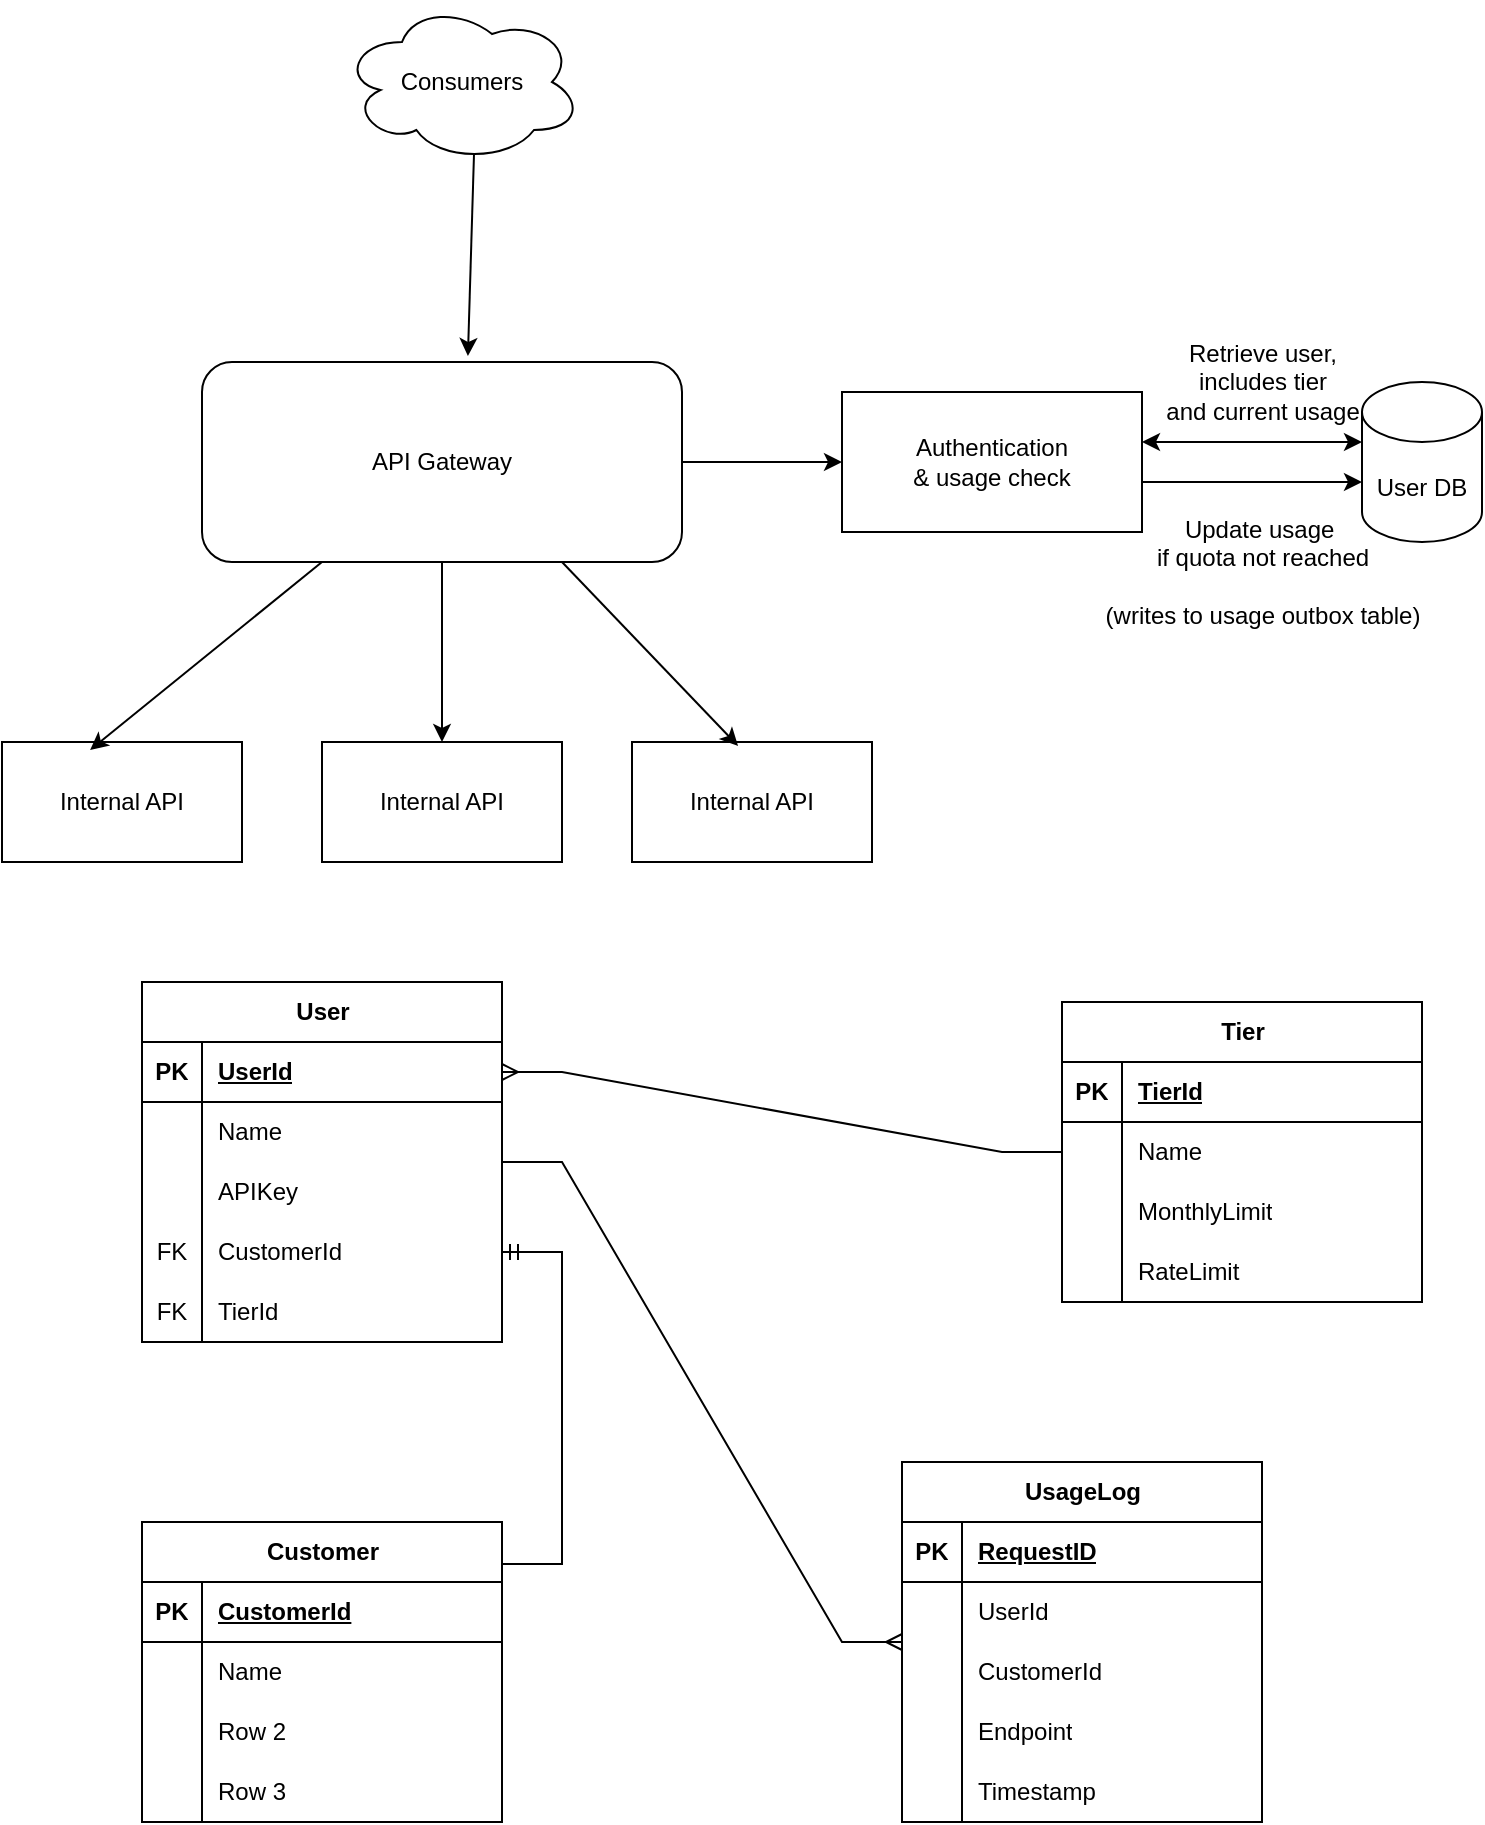 <mxfile version="28.0.7">
  <diagram name="Page-1" id="l0BR71kD3Q2LIyX1PRzV">
    <mxGraphModel dx="872" dy="475" grid="1" gridSize="10" guides="1" tooltips="1" connect="1" arrows="1" fold="1" page="1" pageScale="1" pageWidth="850" pageHeight="1100" math="0" shadow="0">
      <root>
        <mxCell id="0" />
        <mxCell id="1" parent="0" />
        <mxCell id="KiE0a4nYip6xWucb8egt-2" value="API Gateway" style="rounded=1;whiteSpace=wrap;html=1;" vertex="1" parent="1">
          <mxGeometry x="150" y="220" width="240" height="100" as="geometry" />
        </mxCell>
        <mxCell id="KiE0a4nYip6xWucb8egt-3" value="User DB" style="shape=cylinder3;whiteSpace=wrap;html=1;boundedLbl=1;backgroundOutline=1;size=15;" vertex="1" parent="1">
          <mxGeometry x="730" y="230" width="60" height="80" as="geometry" />
        </mxCell>
        <mxCell id="KiE0a4nYip6xWucb8egt-4" value="Consumers" style="ellipse;shape=cloud;whiteSpace=wrap;html=1;" vertex="1" parent="1">
          <mxGeometry x="220" y="40" width="120" height="80" as="geometry" />
        </mxCell>
        <mxCell id="KiE0a4nYip6xWucb8egt-5" value="&lt;div&gt;Authentication&lt;/div&gt;&lt;div&gt;&amp;amp; usage check&lt;/div&gt;" style="rounded=0;whiteSpace=wrap;html=1;" vertex="1" parent="1">
          <mxGeometry x="470" y="235" width="150" height="70" as="geometry" />
        </mxCell>
        <mxCell id="KiE0a4nYip6xWucb8egt-7" value="" style="endArrow=classic;html=1;rounded=0;exitX=1;exitY=0.5;exitDx=0;exitDy=0;" edge="1" parent="1" source="KiE0a4nYip6xWucb8egt-2">
          <mxGeometry width="50" height="50" relative="1" as="geometry">
            <mxPoint x="420" y="320" as="sourcePoint" />
            <mxPoint x="470" y="270" as="targetPoint" />
          </mxGeometry>
        </mxCell>
        <mxCell id="KiE0a4nYip6xWucb8egt-8" value="" style="endArrow=classic;startArrow=classic;html=1;rounded=0;exitX=1;exitY=0.5;exitDx=0;exitDy=0;entryX=0;entryY=0.5;entryDx=0;entryDy=0;entryPerimeter=0;" edge="1" parent="1">
          <mxGeometry width="50" height="50" relative="1" as="geometry">
            <mxPoint x="620" y="260" as="sourcePoint" />
            <mxPoint x="730" y="260" as="targetPoint" />
            <Array as="points">
              <mxPoint x="680" y="260" />
            </Array>
          </mxGeometry>
        </mxCell>
        <mxCell id="KiE0a4nYip6xWucb8egt-9" value="&lt;div&gt;Retrieve user,&lt;/div&gt;&lt;div&gt;includes tier&lt;/div&gt;&lt;div&gt;and current usage&lt;/div&gt;" style="text;html=1;align=center;verticalAlign=middle;resizable=0;points=[];autosize=1;strokeColor=none;fillColor=none;" vertex="1" parent="1">
          <mxGeometry x="620" y="200" width="120" height="60" as="geometry" />
        </mxCell>
        <mxCell id="KiE0a4nYip6xWucb8egt-10" value="" style="endArrow=classic;html=1;rounded=0;exitX=1;exitY=0.643;exitDx=0;exitDy=0;exitPerimeter=0;" edge="1" parent="1" source="KiE0a4nYip6xWucb8egt-5">
          <mxGeometry width="50" height="50" relative="1" as="geometry">
            <mxPoint x="680" y="330" as="sourcePoint" />
            <mxPoint x="730" y="280" as="targetPoint" />
          </mxGeometry>
        </mxCell>
        <mxCell id="KiE0a4nYip6xWucb8egt-11" value="&lt;div&gt;Update usage&amp;nbsp;&lt;/div&gt;&lt;div&gt;if quota not reached&lt;/div&gt;&lt;div&gt;&lt;br&gt;&lt;/div&gt;&lt;div&gt;(writes to usage outbox table)&lt;/div&gt;" style="text;html=1;align=center;verticalAlign=middle;resizable=0;points=[];autosize=1;strokeColor=none;fillColor=none;" vertex="1" parent="1">
          <mxGeometry x="590" y="290" width="180" height="70" as="geometry" />
        </mxCell>
        <mxCell id="KiE0a4nYip6xWucb8egt-13" value="Internal API" style="rounded=0;whiteSpace=wrap;html=1;" vertex="1" parent="1">
          <mxGeometry x="50" y="410" width="120" height="60" as="geometry" />
        </mxCell>
        <mxCell id="KiE0a4nYip6xWucb8egt-14" value="Internal API" style="rounded=0;whiteSpace=wrap;html=1;" vertex="1" parent="1">
          <mxGeometry x="210" y="410" width="120" height="60" as="geometry" />
        </mxCell>
        <mxCell id="KiE0a4nYip6xWucb8egt-15" value="Internal API" style="rounded=0;whiteSpace=wrap;html=1;" vertex="1" parent="1">
          <mxGeometry x="365" y="410" width="120" height="60" as="geometry" />
        </mxCell>
        <mxCell id="KiE0a4nYip6xWucb8egt-16" value="" style="endArrow=classic;html=1;rounded=0;exitX=0.75;exitY=1;exitDx=0;exitDy=0;entryX=0.442;entryY=0.033;entryDx=0;entryDy=0;entryPerimeter=0;" edge="1" parent="1" source="KiE0a4nYip6xWucb8egt-2" target="KiE0a4nYip6xWucb8egt-15">
          <mxGeometry width="50" height="50" relative="1" as="geometry">
            <mxPoint x="490" y="440" as="sourcePoint" />
            <mxPoint x="540" y="390" as="targetPoint" />
          </mxGeometry>
        </mxCell>
        <mxCell id="KiE0a4nYip6xWucb8egt-17" value="" style="endArrow=classic;html=1;rounded=0;exitX=0.5;exitY=1;exitDx=0;exitDy=0;entryX=0.5;entryY=0;entryDx=0;entryDy=0;" edge="1" parent="1" source="KiE0a4nYip6xWucb8egt-2" target="KiE0a4nYip6xWucb8egt-14">
          <mxGeometry width="50" height="50" relative="1" as="geometry">
            <mxPoint x="490" y="440" as="sourcePoint" />
            <mxPoint x="540" y="390" as="targetPoint" />
          </mxGeometry>
        </mxCell>
        <mxCell id="KiE0a4nYip6xWucb8egt-18" value="" style="endArrow=classic;html=1;rounded=0;exitX=0.25;exitY=1;exitDx=0;exitDy=0;entryX=0.367;entryY=0.067;entryDx=0;entryDy=0;entryPerimeter=0;" edge="1" parent="1" source="KiE0a4nYip6xWucb8egt-2" target="KiE0a4nYip6xWucb8egt-13">
          <mxGeometry width="50" height="50" relative="1" as="geometry">
            <mxPoint x="490" y="440" as="sourcePoint" />
            <mxPoint x="540" y="390" as="targetPoint" />
          </mxGeometry>
        </mxCell>
        <mxCell id="KiE0a4nYip6xWucb8egt-19" value="" style="endArrow=classic;html=1;rounded=0;exitX=0.55;exitY=0.95;exitDx=0;exitDy=0;exitPerimeter=0;entryX=0.554;entryY=-0.03;entryDx=0;entryDy=0;entryPerimeter=0;" edge="1" parent="1" source="KiE0a4nYip6xWucb8egt-4" target="KiE0a4nYip6xWucb8egt-2">
          <mxGeometry width="50" height="50" relative="1" as="geometry">
            <mxPoint x="440" y="240" as="sourcePoint" />
            <mxPoint x="490" y="190" as="targetPoint" />
          </mxGeometry>
        </mxCell>
        <mxCell id="KiE0a4nYip6xWucb8egt-42" value="Tier" style="shape=table;startSize=30;container=1;collapsible=1;childLayout=tableLayout;fixedRows=1;rowLines=0;fontStyle=1;align=center;resizeLast=1;html=1;" vertex="1" parent="1">
          <mxGeometry x="580" y="540" width="180" height="150" as="geometry" />
        </mxCell>
        <mxCell id="KiE0a4nYip6xWucb8egt-43" value="" style="shape=tableRow;horizontal=0;startSize=0;swimlaneHead=0;swimlaneBody=0;fillColor=none;collapsible=0;dropTarget=0;points=[[0,0.5],[1,0.5]];portConstraint=eastwest;top=0;left=0;right=0;bottom=1;" vertex="1" parent="KiE0a4nYip6xWucb8egt-42">
          <mxGeometry y="30" width="180" height="30" as="geometry" />
        </mxCell>
        <mxCell id="KiE0a4nYip6xWucb8egt-44" value="PK" style="shape=partialRectangle;connectable=0;fillColor=none;top=0;left=0;bottom=0;right=0;fontStyle=1;overflow=hidden;whiteSpace=wrap;html=1;" vertex="1" parent="KiE0a4nYip6xWucb8egt-43">
          <mxGeometry width="30" height="30" as="geometry">
            <mxRectangle width="30" height="30" as="alternateBounds" />
          </mxGeometry>
        </mxCell>
        <mxCell id="KiE0a4nYip6xWucb8egt-45" value="TierId" style="shape=partialRectangle;connectable=0;fillColor=none;top=0;left=0;bottom=0;right=0;align=left;spacingLeft=6;fontStyle=5;overflow=hidden;whiteSpace=wrap;html=1;" vertex="1" parent="KiE0a4nYip6xWucb8egt-43">
          <mxGeometry x="30" width="150" height="30" as="geometry">
            <mxRectangle width="150" height="30" as="alternateBounds" />
          </mxGeometry>
        </mxCell>
        <mxCell id="KiE0a4nYip6xWucb8egt-46" value="" style="shape=tableRow;horizontal=0;startSize=0;swimlaneHead=0;swimlaneBody=0;fillColor=none;collapsible=0;dropTarget=0;points=[[0,0.5],[1,0.5]];portConstraint=eastwest;top=0;left=0;right=0;bottom=0;" vertex="1" parent="KiE0a4nYip6xWucb8egt-42">
          <mxGeometry y="60" width="180" height="30" as="geometry" />
        </mxCell>
        <mxCell id="KiE0a4nYip6xWucb8egt-47" value="" style="shape=partialRectangle;connectable=0;fillColor=none;top=0;left=0;bottom=0;right=0;editable=1;overflow=hidden;whiteSpace=wrap;html=1;" vertex="1" parent="KiE0a4nYip6xWucb8egt-46">
          <mxGeometry width="30" height="30" as="geometry">
            <mxRectangle width="30" height="30" as="alternateBounds" />
          </mxGeometry>
        </mxCell>
        <mxCell id="KiE0a4nYip6xWucb8egt-48" value="Name" style="shape=partialRectangle;connectable=0;fillColor=none;top=0;left=0;bottom=0;right=0;align=left;spacingLeft=6;overflow=hidden;whiteSpace=wrap;html=1;" vertex="1" parent="KiE0a4nYip6xWucb8egt-46">
          <mxGeometry x="30" width="150" height="30" as="geometry">
            <mxRectangle width="150" height="30" as="alternateBounds" />
          </mxGeometry>
        </mxCell>
        <mxCell id="KiE0a4nYip6xWucb8egt-49" value="" style="shape=tableRow;horizontal=0;startSize=0;swimlaneHead=0;swimlaneBody=0;fillColor=none;collapsible=0;dropTarget=0;points=[[0,0.5],[1,0.5]];portConstraint=eastwest;top=0;left=0;right=0;bottom=0;" vertex="1" parent="KiE0a4nYip6xWucb8egt-42">
          <mxGeometry y="90" width="180" height="30" as="geometry" />
        </mxCell>
        <mxCell id="KiE0a4nYip6xWucb8egt-50" value="" style="shape=partialRectangle;connectable=0;fillColor=none;top=0;left=0;bottom=0;right=0;editable=1;overflow=hidden;whiteSpace=wrap;html=1;" vertex="1" parent="KiE0a4nYip6xWucb8egt-49">
          <mxGeometry width="30" height="30" as="geometry">
            <mxRectangle width="30" height="30" as="alternateBounds" />
          </mxGeometry>
        </mxCell>
        <mxCell id="KiE0a4nYip6xWucb8egt-51" value="MonthlyLimit" style="shape=partialRectangle;connectable=0;fillColor=none;top=0;left=0;bottom=0;right=0;align=left;spacingLeft=6;overflow=hidden;whiteSpace=wrap;html=1;" vertex="1" parent="KiE0a4nYip6xWucb8egt-49">
          <mxGeometry x="30" width="150" height="30" as="geometry">
            <mxRectangle width="150" height="30" as="alternateBounds" />
          </mxGeometry>
        </mxCell>
        <mxCell id="KiE0a4nYip6xWucb8egt-52" value="" style="shape=tableRow;horizontal=0;startSize=0;swimlaneHead=0;swimlaneBody=0;fillColor=none;collapsible=0;dropTarget=0;points=[[0,0.5],[1,0.5]];portConstraint=eastwest;top=0;left=0;right=0;bottom=0;" vertex="1" parent="KiE0a4nYip6xWucb8egt-42">
          <mxGeometry y="120" width="180" height="30" as="geometry" />
        </mxCell>
        <mxCell id="KiE0a4nYip6xWucb8egt-53" value="" style="shape=partialRectangle;connectable=0;fillColor=none;top=0;left=0;bottom=0;right=0;editable=1;overflow=hidden;whiteSpace=wrap;html=1;" vertex="1" parent="KiE0a4nYip6xWucb8egt-52">
          <mxGeometry width="30" height="30" as="geometry">
            <mxRectangle width="30" height="30" as="alternateBounds" />
          </mxGeometry>
        </mxCell>
        <mxCell id="KiE0a4nYip6xWucb8egt-54" value="RateLimit" style="shape=partialRectangle;connectable=0;fillColor=none;top=0;left=0;bottom=0;right=0;align=left;spacingLeft=6;overflow=hidden;whiteSpace=wrap;html=1;" vertex="1" parent="KiE0a4nYip6xWucb8egt-52">
          <mxGeometry x="30" width="150" height="30" as="geometry">
            <mxRectangle width="150" height="30" as="alternateBounds" />
          </mxGeometry>
        </mxCell>
        <mxCell id="KiE0a4nYip6xWucb8egt-55" value="Customer" style="shape=table;startSize=30;container=1;collapsible=1;childLayout=tableLayout;fixedRows=1;rowLines=0;fontStyle=1;align=center;resizeLast=1;html=1;" vertex="1" parent="1">
          <mxGeometry x="120" y="800" width="180" height="150" as="geometry" />
        </mxCell>
        <mxCell id="KiE0a4nYip6xWucb8egt-56" value="" style="shape=tableRow;horizontal=0;startSize=0;swimlaneHead=0;swimlaneBody=0;fillColor=none;collapsible=0;dropTarget=0;points=[[0,0.5],[1,0.5]];portConstraint=eastwest;top=0;left=0;right=0;bottom=1;" vertex="1" parent="KiE0a4nYip6xWucb8egt-55">
          <mxGeometry y="30" width="180" height="30" as="geometry" />
        </mxCell>
        <mxCell id="KiE0a4nYip6xWucb8egt-57" value="PK" style="shape=partialRectangle;connectable=0;fillColor=none;top=0;left=0;bottom=0;right=0;fontStyle=1;overflow=hidden;whiteSpace=wrap;html=1;" vertex="1" parent="KiE0a4nYip6xWucb8egt-56">
          <mxGeometry width="30" height="30" as="geometry">
            <mxRectangle width="30" height="30" as="alternateBounds" />
          </mxGeometry>
        </mxCell>
        <mxCell id="KiE0a4nYip6xWucb8egt-58" value="CustomerId" style="shape=partialRectangle;connectable=0;fillColor=none;top=0;left=0;bottom=0;right=0;align=left;spacingLeft=6;fontStyle=5;overflow=hidden;whiteSpace=wrap;html=1;" vertex="1" parent="KiE0a4nYip6xWucb8egt-56">
          <mxGeometry x="30" width="150" height="30" as="geometry">
            <mxRectangle width="150" height="30" as="alternateBounds" />
          </mxGeometry>
        </mxCell>
        <mxCell id="KiE0a4nYip6xWucb8egt-59" value="" style="shape=tableRow;horizontal=0;startSize=0;swimlaneHead=0;swimlaneBody=0;fillColor=none;collapsible=0;dropTarget=0;points=[[0,0.5],[1,0.5]];portConstraint=eastwest;top=0;left=0;right=0;bottom=0;" vertex="1" parent="KiE0a4nYip6xWucb8egt-55">
          <mxGeometry y="60" width="180" height="30" as="geometry" />
        </mxCell>
        <mxCell id="KiE0a4nYip6xWucb8egt-60" value="" style="shape=partialRectangle;connectable=0;fillColor=none;top=0;left=0;bottom=0;right=0;editable=1;overflow=hidden;whiteSpace=wrap;html=1;" vertex="1" parent="KiE0a4nYip6xWucb8egt-59">
          <mxGeometry width="30" height="30" as="geometry">
            <mxRectangle width="30" height="30" as="alternateBounds" />
          </mxGeometry>
        </mxCell>
        <mxCell id="KiE0a4nYip6xWucb8egt-61" value="Name" style="shape=partialRectangle;connectable=0;fillColor=none;top=0;left=0;bottom=0;right=0;align=left;spacingLeft=6;overflow=hidden;whiteSpace=wrap;html=1;" vertex="1" parent="KiE0a4nYip6xWucb8egt-59">
          <mxGeometry x="30" width="150" height="30" as="geometry">
            <mxRectangle width="150" height="30" as="alternateBounds" />
          </mxGeometry>
        </mxCell>
        <mxCell id="KiE0a4nYip6xWucb8egt-62" value="" style="shape=tableRow;horizontal=0;startSize=0;swimlaneHead=0;swimlaneBody=0;fillColor=none;collapsible=0;dropTarget=0;points=[[0,0.5],[1,0.5]];portConstraint=eastwest;top=0;left=0;right=0;bottom=0;" vertex="1" parent="KiE0a4nYip6xWucb8egt-55">
          <mxGeometry y="90" width="180" height="30" as="geometry" />
        </mxCell>
        <mxCell id="KiE0a4nYip6xWucb8egt-63" value="" style="shape=partialRectangle;connectable=0;fillColor=none;top=0;left=0;bottom=0;right=0;editable=1;overflow=hidden;whiteSpace=wrap;html=1;" vertex="1" parent="KiE0a4nYip6xWucb8egt-62">
          <mxGeometry width="30" height="30" as="geometry">
            <mxRectangle width="30" height="30" as="alternateBounds" />
          </mxGeometry>
        </mxCell>
        <mxCell id="KiE0a4nYip6xWucb8egt-64" value="Row 2" style="shape=partialRectangle;connectable=0;fillColor=none;top=0;left=0;bottom=0;right=0;align=left;spacingLeft=6;overflow=hidden;whiteSpace=wrap;html=1;" vertex="1" parent="KiE0a4nYip6xWucb8egt-62">
          <mxGeometry x="30" width="150" height="30" as="geometry">
            <mxRectangle width="150" height="30" as="alternateBounds" />
          </mxGeometry>
        </mxCell>
        <mxCell id="KiE0a4nYip6xWucb8egt-65" value="" style="shape=tableRow;horizontal=0;startSize=0;swimlaneHead=0;swimlaneBody=0;fillColor=none;collapsible=0;dropTarget=0;points=[[0,0.5],[1,0.5]];portConstraint=eastwest;top=0;left=0;right=0;bottom=0;" vertex="1" parent="KiE0a4nYip6xWucb8egt-55">
          <mxGeometry y="120" width="180" height="30" as="geometry" />
        </mxCell>
        <mxCell id="KiE0a4nYip6xWucb8egt-66" value="" style="shape=partialRectangle;connectable=0;fillColor=none;top=0;left=0;bottom=0;right=0;editable=1;overflow=hidden;whiteSpace=wrap;html=1;" vertex="1" parent="KiE0a4nYip6xWucb8egt-65">
          <mxGeometry width="30" height="30" as="geometry">
            <mxRectangle width="30" height="30" as="alternateBounds" />
          </mxGeometry>
        </mxCell>
        <mxCell id="KiE0a4nYip6xWucb8egt-67" value="Row 3" style="shape=partialRectangle;connectable=0;fillColor=none;top=0;left=0;bottom=0;right=0;align=left;spacingLeft=6;overflow=hidden;whiteSpace=wrap;html=1;" vertex="1" parent="KiE0a4nYip6xWucb8egt-65">
          <mxGeometry x="30" width="150" height="30" as="geometry">
            <mxRectangle width="150" height="30" as="alternateBounds" />
          </mxGeometry>
        </mxCell>
        <mxCell id="KiE0a4nYip6xWucb8egt-68" value="" style="edgeStyle=entityRelationEdgeStyle;fontSize=12;html=1;endArrow=ERmandOne;rounded=0;entryX=1;entryY=0.5;entryDx=0;entryDy=0;exitX=1;exitY=0.14;exitDx=0;exitDy=0;exitPerimeter=0;" edge="1" parent="1" source="KiE0a4nYip6xWucb8egt-55" target="KiE0a4nYip6xWucb8egt-36">
          <mxGeometry width="100" height="100" relative="1" as="geometry">
            <mxPoint x="210" y="800" as="sourcePoint" />
            <mxPoint x="450" y="690" as="targetPoint" />
          </mxGeometry>
        </mxCell>
        <mxCell id="KiE0a4nYip6xWucb8egt-29" value="&lt;div&gt;User&lt;/div&gt;" style="shape=table;startSize=30;container=1;collapsible=1;childLayout=tableLayout;fixedRows=1;rowLines=0;fontStyle=1;align=center;resizeLast=1;html=1;" vertex="1" parent="1">
          <mxGeometry x="120" y="530" width="180" height="180" as="geometry" />
        </mxCell>
        <mxCell id="KiE0a4nYip6xWucb8egt-30" value="" style="shape=tableRow;horizontal=0;startSize=0;swimlaneHead=0;swimlaneBody=0;fillColor=none;collapsible=0;dropTarget=0;points=[[0,0.5],[1,0.5]];portConstraint=eastwest;top=0;left=0;right=0;bottom=1;" vertex="1" parent="KiE0a4nYip6xWucb8egt-29">
          <mxGeometry y="30" width="180" height="30" as="geometry" />
        </mxCell>
        <mxCell id="KiE0a4nYip6xWucb8egt-31" value="PK" style="shape=partialRectangle;connectable=0;fillColor=none;top=0;left=0;bottom=0;right=0;fontStyle=1;overflow=hidden;whiteSpace=wrap;html=1;" vertex="1" parent="KiE0a4nYip6xWucb8egt-30">
          <mxGeometry width="30" height="30" as="geometry">
            <mxRectangle width="30" height="30" as="alternateBounds" />
          </mxGeometry>
        </mxCell>
        <mxCell id="KiE0a4nYip6xWucb8egt-32" value="UserId" style="shape=partialRectangle;connectable=0;fillColor=none;top=0;left=0;bottom=0;right=0;align=left;spacingLeft=6;fontStyle=5;overflow=hidden;whiteSpace=wrap;html=1;" vertex="1" parent="KiE0a4nYip6xWucb8egt-30">
          <mxGeometry x="30" width="150" height="30" as="geometry">
            <mxRectangle width="150" height="30" as="alternateBounds" />
          </mxGeometry>
        </mxCell>
        <mxCell id="KiE0a4nYip6xWucb8egt-33" value="" style="shape=tableRow;horizontal=0;startSize=0;swimlaneHead=0;swimlaneBody=0;fillColor=none;collapsible=0;dropTarget=0;points=[[0,0.5],[1,0.5]];portConstraint=eastwest;top=0;left=0;right=0;bottom=0;" vertex="1" parent="KiE0a4nYip6xWucb8egt-29">
          <mxGeometry y="60" width="180" height="30" as="geometry" />
        </mxCell>
        <mxCell id="KiE0a4nYip6xWucb8egt-34" value="" style="shape=partialRectangle;connectable=0;fillColor=none;top=0;left=0;bottom=0;right=0;editable=1;overflow=hidden;whiteSpace=wrap;html=1;" vertex="1" parent="KiE0a4nYip6xWucb8egt-33">
          <mxGeometry width="30" height="30" as="geometry">
            <mxRectangle width="30" height="30" as="alternateBounds" />
          </mxGeometry>
        </mxCell>
        <mxCell id="KiE0a4nYip6xWucb8egt-35" value="Name" style="shape=partialRectangle;connectable=0;fillColor=none;top=0;left=0;bottom=0;right=0;align=left;spacingLeft=6;overflow=hidden;whiteSpace=wrap;html=1;" vertex="1" parent="KiE0a4nYip6xWucb8egt-33">
          <mxGeometry x="30" width="150" height="30" as="geometry">
            <mxRectangle width="150" height="30" as="alternateBounds" />
          </mxGeometry>
        </mxCell>
        <mxCell id="KiE0a4nYip6xWucb8egt-83" style="shape=tableRow;horizontal=0;startSize=0;swimlaneHead=0;swimlaneBody=0;fillColor=none;collapsible=0;dropTarget=0;points=[[0,0.5],[1,0.5]];portConstraint=eastwest;top=0;left=0;right=0;bottom=0;" vertex="1" parent="KiE0a4nYip6xWucb8egt-29">
          <mxGeometry y="90" width="180" height="30" as="geometry" />
        </mxCell>
        <mxCell id="KiE0a4nYip6xWucb8egt-84" style="shape=partialRectangle;connectable=0;fillColor=none;top=0;left=0;bottom=0;right=0;editable=1;overflow=hidden;whiteSpace=wrap;html=1;" vertex="1" parent="KiE0a4nYip6xWucb8egt-83">
          <mxGeometry width="30" height="30" as="geometry">
            <mxRectangle width="30" height="30" as="alternateBounds" />
          </mxGeometry>
        </mxCell>
        <mxCell id="KiE0a4nYip6xWucb8egt-85" value="APIKey" style="shape=partialRectangle;connectable=0;fillColor=none;top=0;left=0;bottom=0;right=0;align=left;spacingLeft=6;overflow=hidden;whiteSpace=wrap;html=1;" vertex="1" parent="KiE0a4nYip6xWucb8egt-83">
          <mxGeometry x="30" width="150" height="30" as="geometry">
            <mxRectangle width="150" height="30" as="alternateBounds" />
          </mxGeometry>
        </mxCell>
        <mxCell id="KiE0a4nYip6xWucb8egt-36" value="" style="shape=tableRow;horizontal=0;startSize=0;swimlaneHead=0;swimlaneBody=0;fillColor=none;collapsible=0;dropTarget=0;points=[[0,0.5],[1,0.5]];portConstraint=eastwest;top=0;left=0;right=0;bottom=0;" vertex="1" parent="KiE0a4nYip6xWucb8egt-29">
          <mxGeometry y="120" width="180" height="30" as="geometry" />
        </mxCell>
        <mxCell id="KiE0a4nYip6xWucb8egt-37" value="FK" style="shape=partialRectangle;connectable=0;fillColor=none;top=0;left=0;bottom=0;right=0;editable=1;overflow=hidden;whiteSpace=wrap;html=1;" vertex="1" parent="KiE0a4nYip6xWucb8egt-36">
          <mxGeometry width="30" height="30" as="geometry">
            <mxRectangle width="30" height="30" as="alternateBounds" />
          </mxGeometry>
        </mxCell>
        <mxCell id="KiE0a4nYip6xWucb8egt-38" value="CustomerId" style="shape=partialRectangle;connectable=0;fillColor=none;top=0;left=0;bottom=0;right=0;align=left;spacingLeft=6;overflow=hidden;whiteSpace=wrap;html=1;" vertex="1" parent="KiE0a4nYip6xWucb8egt-36">
          <mxGeometry x="30" width="150" height="30" as="geometry">
            <mxRectangle width="150" height="30" as="alternateBounds" />
          </mxGeometry>
        </mxCell>
        <mxCell id="KiE0a4nYip6xWucb8egt-39" value="" style="shape=tableRow;horizontal=0;startSize=0;swimlaneHead=0;swimlaneBody=0;fillColor=none;collapsible=0;dropTarget=0;points=[[0,0.5],[1,0.5]];portConstraint=eastwest;top=0;left=0;right=0;bottom=0;" vertex="1" parent="KiE0a4nYip6xWucb8egt-29">
          <mxGeometry y="150" width="180" height="30" as="geometry" />
        </mxCell>
        <mxCell id="KiE0a4nYip6xWucb8egt-40" value="FK" style="shape=partialRectangle;connectable=0;fillColor=none;top=0;left=0;bottom=0;right=0;editable=1;overflow=hidden;whiteSpace=wrap;html=1;" vertex="1" parent="KiE0a4nYip6xWucb8egt-39">
          <mxGeometry width="30" height="30" as="geometry">
            <mxRectangle width="30" height="30" as="alternateBounds" />
          </mxGeometry>
        </mxCell>
        <mxCell id="KiE0a4nYip6xWucb8egt-41" value="TierId" style="shape=partialRectangle;connectable=0;fillColor=none;top=0;left=0;bottom=0;right=0;align=left;spacingLeft=6;overflow=hidden;whiteSpace=wrap;html=1;" vertex="1" parent="KiE0a4nYip6xWucb8egt-39">
          <mxGeometry x="30" width="150" height="30" as="geometry">
            <mxRectangle width="150" height="30" as="alternateBounds" />
          </mxGeometry>
        </mxCell>
        <mxCell id="KiE0a4nYip6xWucb8egt-69" value="" style="edgeStyle=entityRelationEdgeStyle;fontSize=12;html=1;endArrow=ERmany;rounded=0;entryX=1;entryY=0.25;entryDx=0;entryDy=0;exitX=0;exitY=0.5;exitDx=0;exitDy=0;" edge="1" parent="1" source="KiE0a4nYip6xWucb8egt-46" target="KiE0a4nYip6xWucb8egt-29">
          <mxGeometry width="100" height="100" relative="1" as="geometry">
            <mxPoint x="350" y="790" as="sourcePoint" />
            <mxPoint x="450" y="690" as="targetPoint" />
          </mxGeometry>
        </mxCell>
        <mxCell id="KiE0a4nYip6xWucb8egt-70" value="UsageLog" style="shape=table;startSize=30;container=1;collapsible=1;childLayout=tableLayout;fixedRows=1;rowLines=0;fontStyle=1;align=center;resizeLast=1;html=1;" vertex="1" parent="1">
          <mxGeometry x="500" y="770" width="180" height="180" as="geometry" />
        </mxCell>
        <mxCell id="KiE0a4nYip6xWucb8egt-71" value="" style="shape=tableRow;horizontal=0;startSize=0;swimlaneHead=0;swimlaneBody=0;fillColor=none;collapsible=0;dropTarget=0;points=[[0,0.5],[1,0.5]];portConstraint=eastwest;top=0;left=0;right=0;bottom=1;" vertex="1" parent="KiE0a4nYip6xWucb8egt-70">
          <mxGeometry y="30" width="180" height="30" as="geometry" />
        </mxCell>
        <mxCell id="KiE0a4nYip6xWucb8egt-72" value="PK" style="shape=partialRectangle;connectable=0;fillColor=none;top=0;left=0;bottom=0;right=0;fontStyle=1;overflow=hidden;whiteSpace=wrap;html=1;" vertex="1" parent="KiE0a4nYip6xWucb8egt-71">
          <mxGeometry width="30" height="30" as="geometry">
            <mxRectangle width="30" height="30" as="alternateBounds" />
          </mxGeometry>
        </mxCell>
        <mxCell id="KiE0a4nYip6xWucb8egt-73" value="RequestID" style="shape=partialRectangle;connectable=0;fillColor=none;top=0;left=0;bottom=0;right=0;align=left;spacingLeft=6;fontStyle=5;overflow=hidden;whiteSpace=wrap;html=1;" vertex="1" parent="KiE0a4nYip6xWucb8egt-71">
          <mxGeometry x="30" width="150" height="30" as="geometry">
            <mxRectangle width="150" height="30" as="alternateBounds" />
          </mxGeometry>
        </mxCell>
        <mxCell id="KiE0a4nYip6xWucb8egt-74" value="" style="shape=tableRow;horizontal=0;startSize=0;swimlaneHead=0;swimlaneBody=0;fillColor=none;collapsible=0;dropTarget=0;points=[[0,0.5],[1,0.5]];portConstraint=eastwest;top=0;left=0;right=0;bottom=0;" vertex="1" parent="KiE0a4nYip6xWucb8egt-70">
          <mxGeometry y="60" width="180" height="30" as="geometry" />
        </mxCell>
        <mxCell id="KiE0a4nYip6xWucb8egt-75" value="" style="shape=partialRectangle;connectable=0;fillColor=none;top=0;left=0;bottom=0;right=0;editable=1;overflow=hidden;whiteSpace=wrap;html=1;" vertex="1" parent="KiE0a4nYip6xWucb8egt-74">
          <mxGeometry width="30" height="30" as="geometry">
            <mxRectangle width="30" height="30" as="alternateBounds" />
          </mxGeometry>
        </mxCell>
        <mxCell id="KiE0a4nYip6xWucb8egt-76" value="&lt;div&gt;UserId&lt;/div&gt;" style="shape=partialRectangle;connectable=0;fillColor=none;top=0;left=0;bottom=0;right=0;align=left;spacingLeft=6;overflow=hidden;whiteSpace=wrap;html=1;" vertex="1" parent="KiE0a4nYip6xWucb8egt-74">
          <mxGeometry x="30" width="150" height="30" as="geometry">
            <mxRectangle width="150" height="30" as="alternateBounds" />
          </mxGeometry>
        </mxCell>
        <mxCell id="KiE0a4nYip6xWucb8egt-77" value="" style="shape=tableRow;horizontal=0;startSize=0;swimlaneHead=0;swimlaneBody=0;fillColor=none;collapsible=0;dropTarget=0;points=[[0,0.5],[1,0.5]];portConstraint=eastwest;top=0;left=0;right=0;bottom=0;" vertex="1" parent="KiE0a4nYip6xWucb8egt-70">
          <mxGeometry y="90" width="180" height="30" as="geometry" />
        </mxCell>
        <mxCell id="KiE0a4nYip6xWucb8egt-78" value="" style="shape=partialRectangle;connectable=0;fillColor=none;top=0;left=0;bottom=0;right=0;editable=1;overflow=hidden;whiteSpace=wrap;html=1;" vertex="1" parent="KiE0a4nYip6xWucb8egt-77">
          <mxGeometry width="30" height="30" as="geometry">
            <mxRectangle width="30" height="30" as="alternateBounds" />
          </mxGeometry>
        </mxCell>
        <mxCell id="KiE0a4nYip6xWucb8egt-79" value="CustomerId" style="shape=partialRectangle;connectable=0;fillColor=none;top=0;left=0;bottom=0;right=0;align=left;spacingLeft=6;overflow=hidden;whiteSpace=wrap;html=1;" vertex="1" parent="KiE0a4nYip6xWucb8egt-77">
          <mxGeometry x="30" width="150" height="30" as="geometry">
            <mxRectangle width="150" height="30" as="alternateBounds" />
          </mxGeometry>
        </mxCell>
        <mxCell id="KiE0a4nYip6xWucb8egt-80" value="" style="shape=tableRow;horizontal=0;startSize=0;swimlaneHead=0;swimlaneBody=0;fillColor=none;collapsible=0;dropTarget=0;points=[[0,0.5],[1,0.5]];portConstraint=eastwest;top=0;left=0;right=0;bottom=0;" vertex="1" parent="KiE0a4nYip6xWucb8egt-70">
          <mxGeometry y="120" width="180" height="30" as="geometry" />
        </mxCell>
        <mxCell id="KiE0a4nYip6xWucb8egt-81" value="" style="shape=partialRectangle;connectable=0;fillColor=none;top=0;left=0;bottom=0;right=0;editable=1;overflow=hidden;whiteSpace=wrap;html=1;" vertex="1" parent="KiE0a4nYip6xWucb8egt-80">
          <mxGeometry width="30" height="30" as="geometry">
            <mxRectangle width="30" height="30" as="alternateBounds" />
          </mxGeometry>
        </mxCell>
        <mxCell id="KiE0a4nYip6xWucb8egt-82" value="Endpoint" style="shape=partialRectangle;connectable=0;fillColor=none;top=0;left=0;bottom=0;right=0;align=left;spacingLeft=6;overflow=hidden;whiteSpace=wrap;html=1;" vertex="1" parent="KiE0a4nYip6xWucb8egt-80">
          <mxGeometry x="30" width="150" height="30" as="geometry">
            <mxRectangle width="150" height="30" as="alternateBounds" />
          </mxGeometry>
        </mxCell>
        <mxCell id="KiE0a4nYip6xWucb8egt-92" style="shape=tableRow;horizontal=0;startSize=0;swimlaneHead=0;swimlaneBody=0;fillColor=none;collapsible=0;dropTarget=0;points=[[0,0.5],[1,0.5]];portConstraint=eastwest;top=0;left=0;right=0;bottom=0;" vertex="1" parent="KiE0a4nYip6xWucb8egt-70">
          <mxGeometry y="150" width="180" height="30" as="geometry" />
        </mxCell>
        <mxCell id="KiE0a4nYip6xWucb8egt-93" style="shape=partialRectangle;connectable=0;fillColor=none;top=0;left=0;bottom=0;right=0;editable=1;overflow=hidden;whiteSpace=wrap;html=1;" vertex="1" parent="KiE0a4nYip6xWucb8egt-92">
          <mxGeometry width="30" height="30" as="geometry">
            <mxRectangle width="30" height="30" as="alternateBounds" />
          </mxGeometry>
        </mxCell>
        <mxCell id="KiE0a4nYip6xWucb8egt-94" value="Timestamp" style="shape=partialRectangle;connectable=0;fillColor=none;top=0;left=0;bottom=0;right=0;align=left;spacingLeft=6;overflow=hidden;whiteSpace=wrap;html=1;" vertex="1" parent="KiE0a4nYip6xWucb8egt-92">
          <mxGeometry x="30" width="150" height="30" as="geometry">
            <mxRectangle width="150" height="30" as="alternateBounds" />
          </mxGeometry>
        </mxCell>
        <mxCell id="KiE0a4nYip6xWucb8egt-96" value="" style="edgeStyle=entityRelationEdgeStyle;fontSize=12;html=1;endArrow=ERmany;rounded=0;" edge="1" parent="1" source="KiE0a4nYip6xWucb8egt-29" target="KiE0a4nYip6xWucb8egt-70">
          <mxGeometry width="100" height="100" relative="1" as="geometry">
            <mxPoint x="350" y="780" as="sourcePoint" />
            <mxPoint x="450" y="680" as="targetPoint" />
          </mxGeometry>
        </mxCell>
      </root>
    </mxGraphModel>
  </diagram>
</mxfile>
